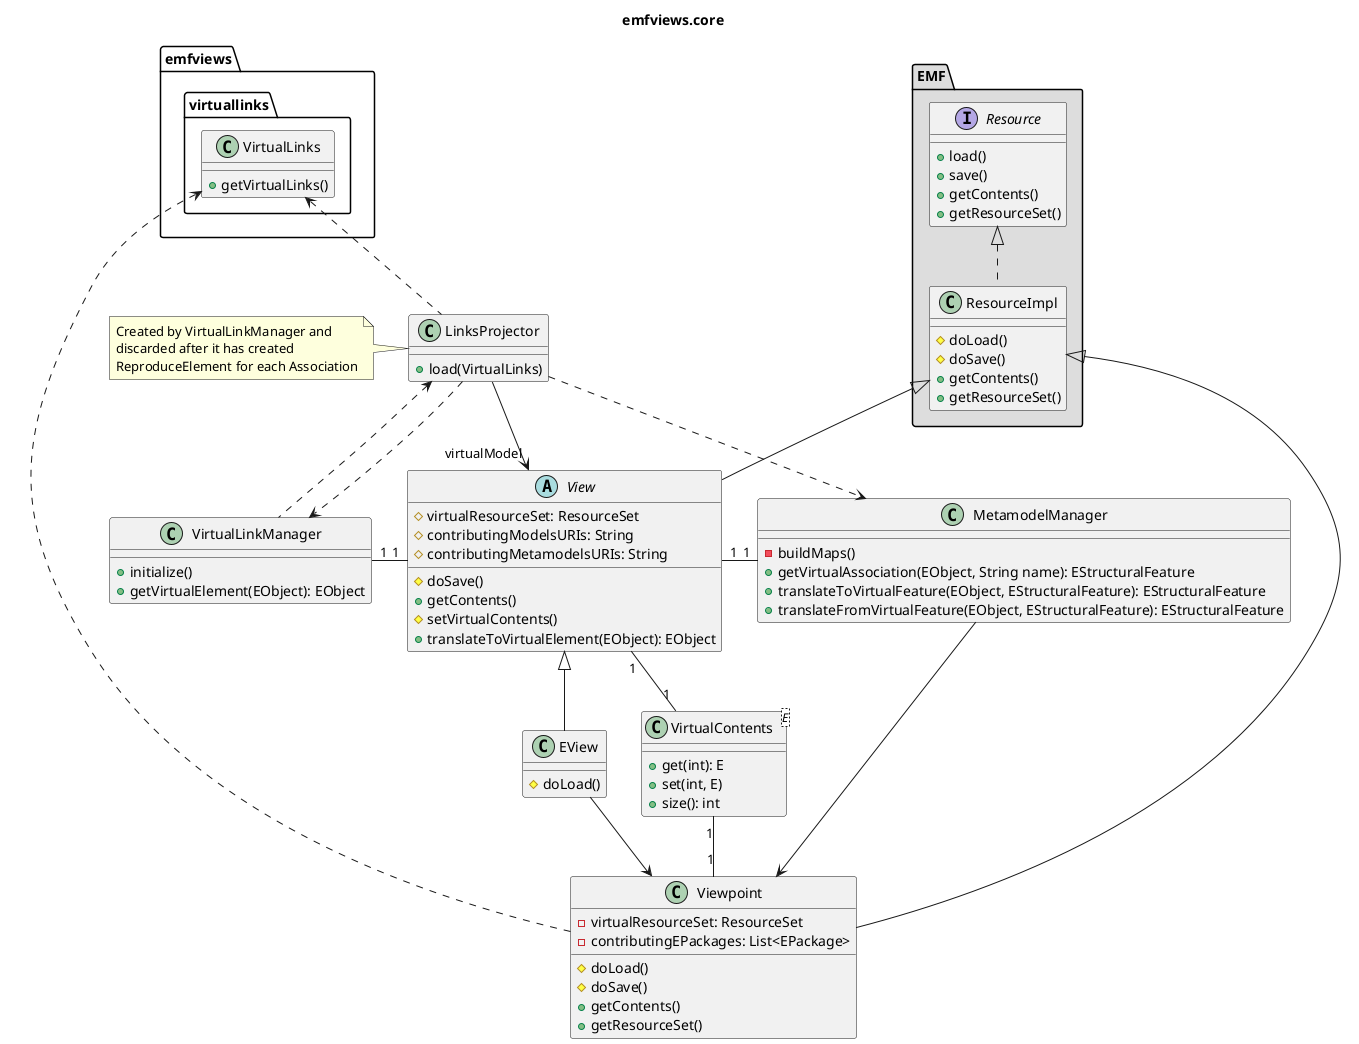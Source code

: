 @startuml

title emfviews.core

package EMF #DDDDDD {

interface Resource {
  +load()
  +save()
  +getContents()
  +getResourceSet()
}

class ResourceImpl {
  #doLoad()
  #doSave()
  +getContents()
  +getResourceSet()
}

}

package emfviews.virtuallinks {

class VirtualLinks {
  +getVirtualLinks()
}

}


abstract class View {
  #virtualResourceSet: ResourceSet
  #contributingModelsURIs: String
  #contributingMetamodelsURIs: String
  #doSave()
  +getContents()
  #setVirtualContents()
  +translateToVirtualElement(EObject): EObject
}

class Viewpoint {
  -virtualResourceSet: ResourceSet
  -contributingEPackages: List<EPackage>
  #doLoad()
  #doSave()
  +getContents()
  +getResourceSet()
}

class EView {
  #doLoad()
}

class VirtualLinkManager {
  +initialize()
  +getVirtualElement(EObject): EObject
}

class MetamodelManager {
  -buildMaps()
  +getVirtualAssociation(EObject, String name): EStructuralFeature
  +translateToVirtualFeature(EObject, EStructuralFeature): EStructuralFeature
  +translateFromVirtualFeature(EObject, EStructuralFeature): EStructuralFeature
}

class LinksProjector {
  +load(VirtualLinks)
}

note left
  Created by VirtualLinkManager and
  discarded after it has created
  ReproduceElement for each Association
end note

class VirtualContents<E> {
  +get(int): E
  +set(int, E)
  +size(): int
}


Resource <|.. ResourceImpl
ResourceImpl <|-- View

View <|-- EView
View "1" -left "1" VirtualLinkManager
View "1" -right "1" MetamodelManager

View "1" -- "1" VirtualContents

EView -[hidden]right- VirtualContents

ResourceImpl <|-- Viewpoint
MetamodelManager --> Viewpoint

EView -> Viewpoint

VirtualContents "1" -- "1" Viewpoint

Viewpoint ..> VirtualLinks

LinksProjector --> "virtualModel" View
LinksProjector <.. VirtualLinkManager
LinksProjector ..> VirtualLinkManager
LinksProjector ..> MetamodelManager
VirtualLinks <.. LinksProjector

@enduml

@startuml

title LinksProjector.loadAssociations

LinksProjector -> VirtualLinkManager : getVirtualElement
activate VirtualLinkManager

create ReproduceElementImpl
VirtualLinkManager -> ReproduceElementImpl : new
VirtualLinkManager -> LinksProjector
deactivate VirtualLinkManager

LinksProjector -> MetamodelManager : getVirtualAssociation
activate MetamodelManager
MetamodelManager -> MetamodelManager : virtualAssociations
MetamodelManager -> LinksProjector
deactivate MetamodelManager

LinksProjector -> ReproduceElementImpl : setVirtualAssociation
activate ReproduceElementImpl

create VirtualAssociation
ReproduceElementImpl -> VirtualAssociation : new
ReproduceElementImpl -> ReproduceElementImpl : virtualAssociations
deactivate ReproduceElementImpl

@enduml